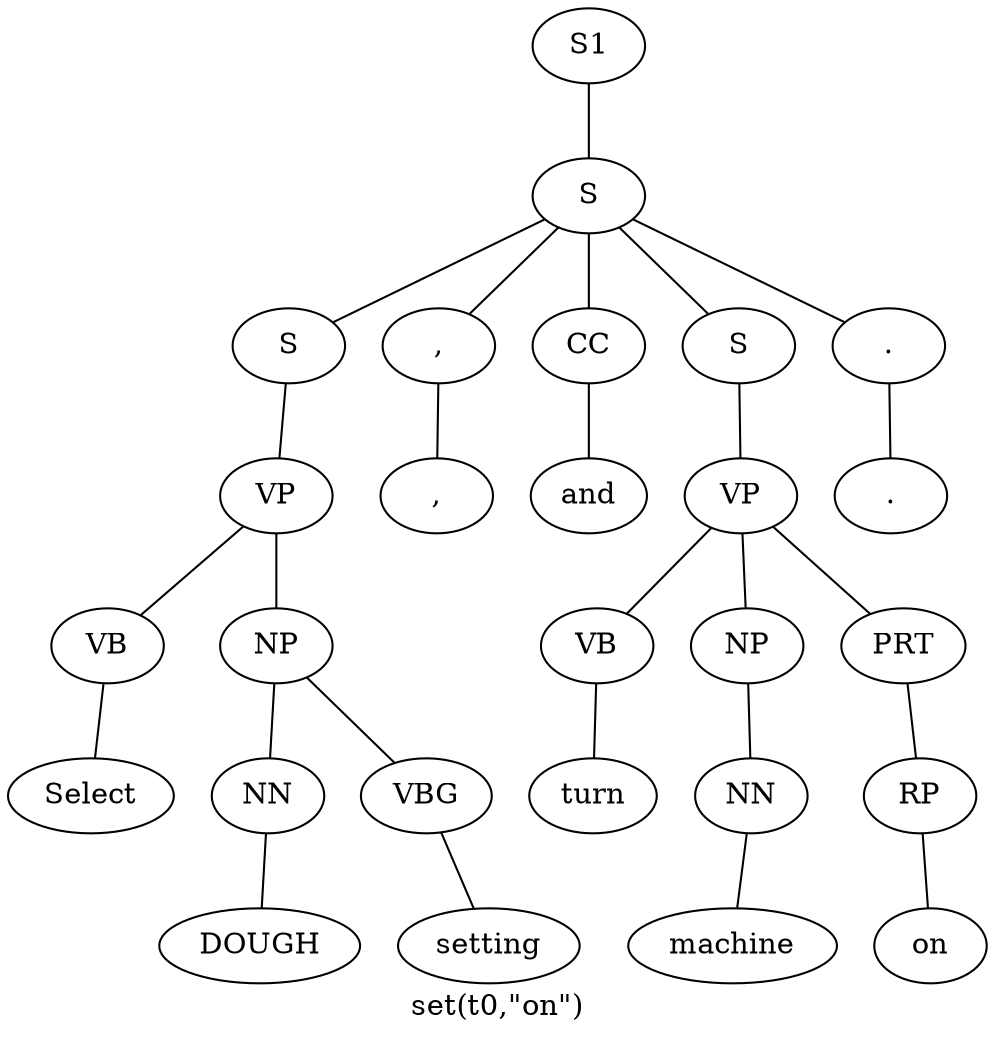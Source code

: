 graph SyntaxGraph {
	label = "set(t0,\"on\")";
	Node0 [label="S1"];
	Node1 [label="S"];
	Node2 [label="S"];
	Node3 [label="VP"];
	Node4 [label="VB"];
	Node5 [label="Select"];
	Node6 [label="NP"];
	Node7 [label="NN"];
	Node8 [label="DOUGH"];
	Node9 [label="VBG"];
	Node10 [label="setting"];
	Node11 [label=","];
	Node12 [label=","];
	Node13 [label="CC"];
	Node14 [label="and"];
	Node15 [label="S"];
	Node16 [label="VP"];
	Node17 [label="VB"];
	Node18 [label="turn"];
	Node19 [label="NP"];
	Node20 [label="NN"];
	Node21 [label="machine"];
	Node22 [label="PRT"];
	Node23 [label="RP"];
	Node24 [label="on"];
	Node25 [label="."];
	Node26 [label="."];

	Node0 -- Node1;
	Node1 -- Node2;
	Node1 -- Node11;
	Node1 -- Node13;
	Node1 -- Node15;
	Node1 -- Node25;
	Node2 -- Node3;
	Node3 -- Node4;
	Node3 -- Node6;
	Node4 -- Node5;
	Node6 -- Node7;
	Node6 -- Node9;
	Node7 -- Node8;
	Node9 -- Node10;
	Node11 -- Node12;
	Node13 -- Node14;
	Node15 -- Node16;
	Node16 -- Node17;
	Node16 -- Node19;
	Node16 -- Node22;
	Node17 -- Node18;
	Node19 -- Node20;
	Node20 -- Node21;
	Node22 -- Node23;
	Node23 -- Node24;
	Node25 -- Node26;
}